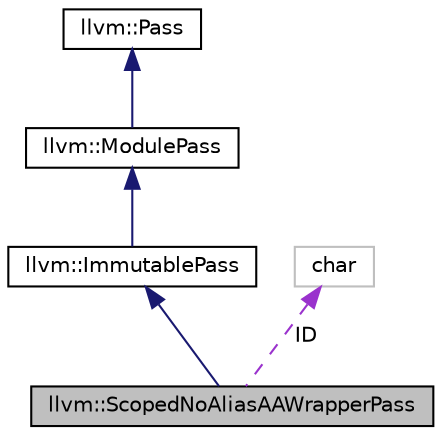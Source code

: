 digraph "llvm::ScopedNoAliasAAWrapperPass"
{
 // LATEX_PDF_SIZE
  bgcolor="transparent";
  edge [fontname="Helvetica",fontsize="10",labelfontname="Helvetica",labelfontsize="10"];
  node [fontname="Helvetica",fontsize="10",shape=record];
  Node1 [label="llvm::ScopedNoAliasAAWrapperPass",height=0.2,width=0.4,color="black", fillcolor="grey75", style="filled", fontcolor="black",tooltip="Legacy wrapper pass to provide the ScopedNoAliasAAResult object."];
  Node2 -> Node1 [dir="back",color="midnightblue",fontsize="10",style="solid",fontname="Helvetica"];
  Node2 [label="llvm::ImmutablePass",height=0.2,width=0.4,color="black",URL="$classllvm_1_1ImmutablePass.html",tooltip="ImmutablePass class - This class is used to provide information that does not need to be run."];
  Node3 -> Node2 [dir="back",color="midnightblue",fontsize="10",style="solid",fontname="Helvetica"];
  Node3 [label="llvm::ModulePass",height=0.2,width=0.4,color="black",URL="$classllvm_1_1ModulePass.html",tooltip="ModulePass class - This class is used to implement unstructured interprocedural optimizations and ana..."];
  Node4 -> Node3 [dir="back",color="midnightblue",fontsize="10",style="solid",fontname="Helvetica"];
  Node4 [label="llvm::Pass",height=0.2,width=0.4,color="black",URL="$classllvm_1_1Pass.html",tooltip="Pass interface - Implemented by all 'passes'."];
  Node5 -> Node1 [dir="back",color="darkorchid3",fontsize="10",style="dashed",label=" ID" ,fontname="Helvetica"];
  Node5 [label="char",height=0.2,width=0.4,color="grey75",tooltip=" "];
}
